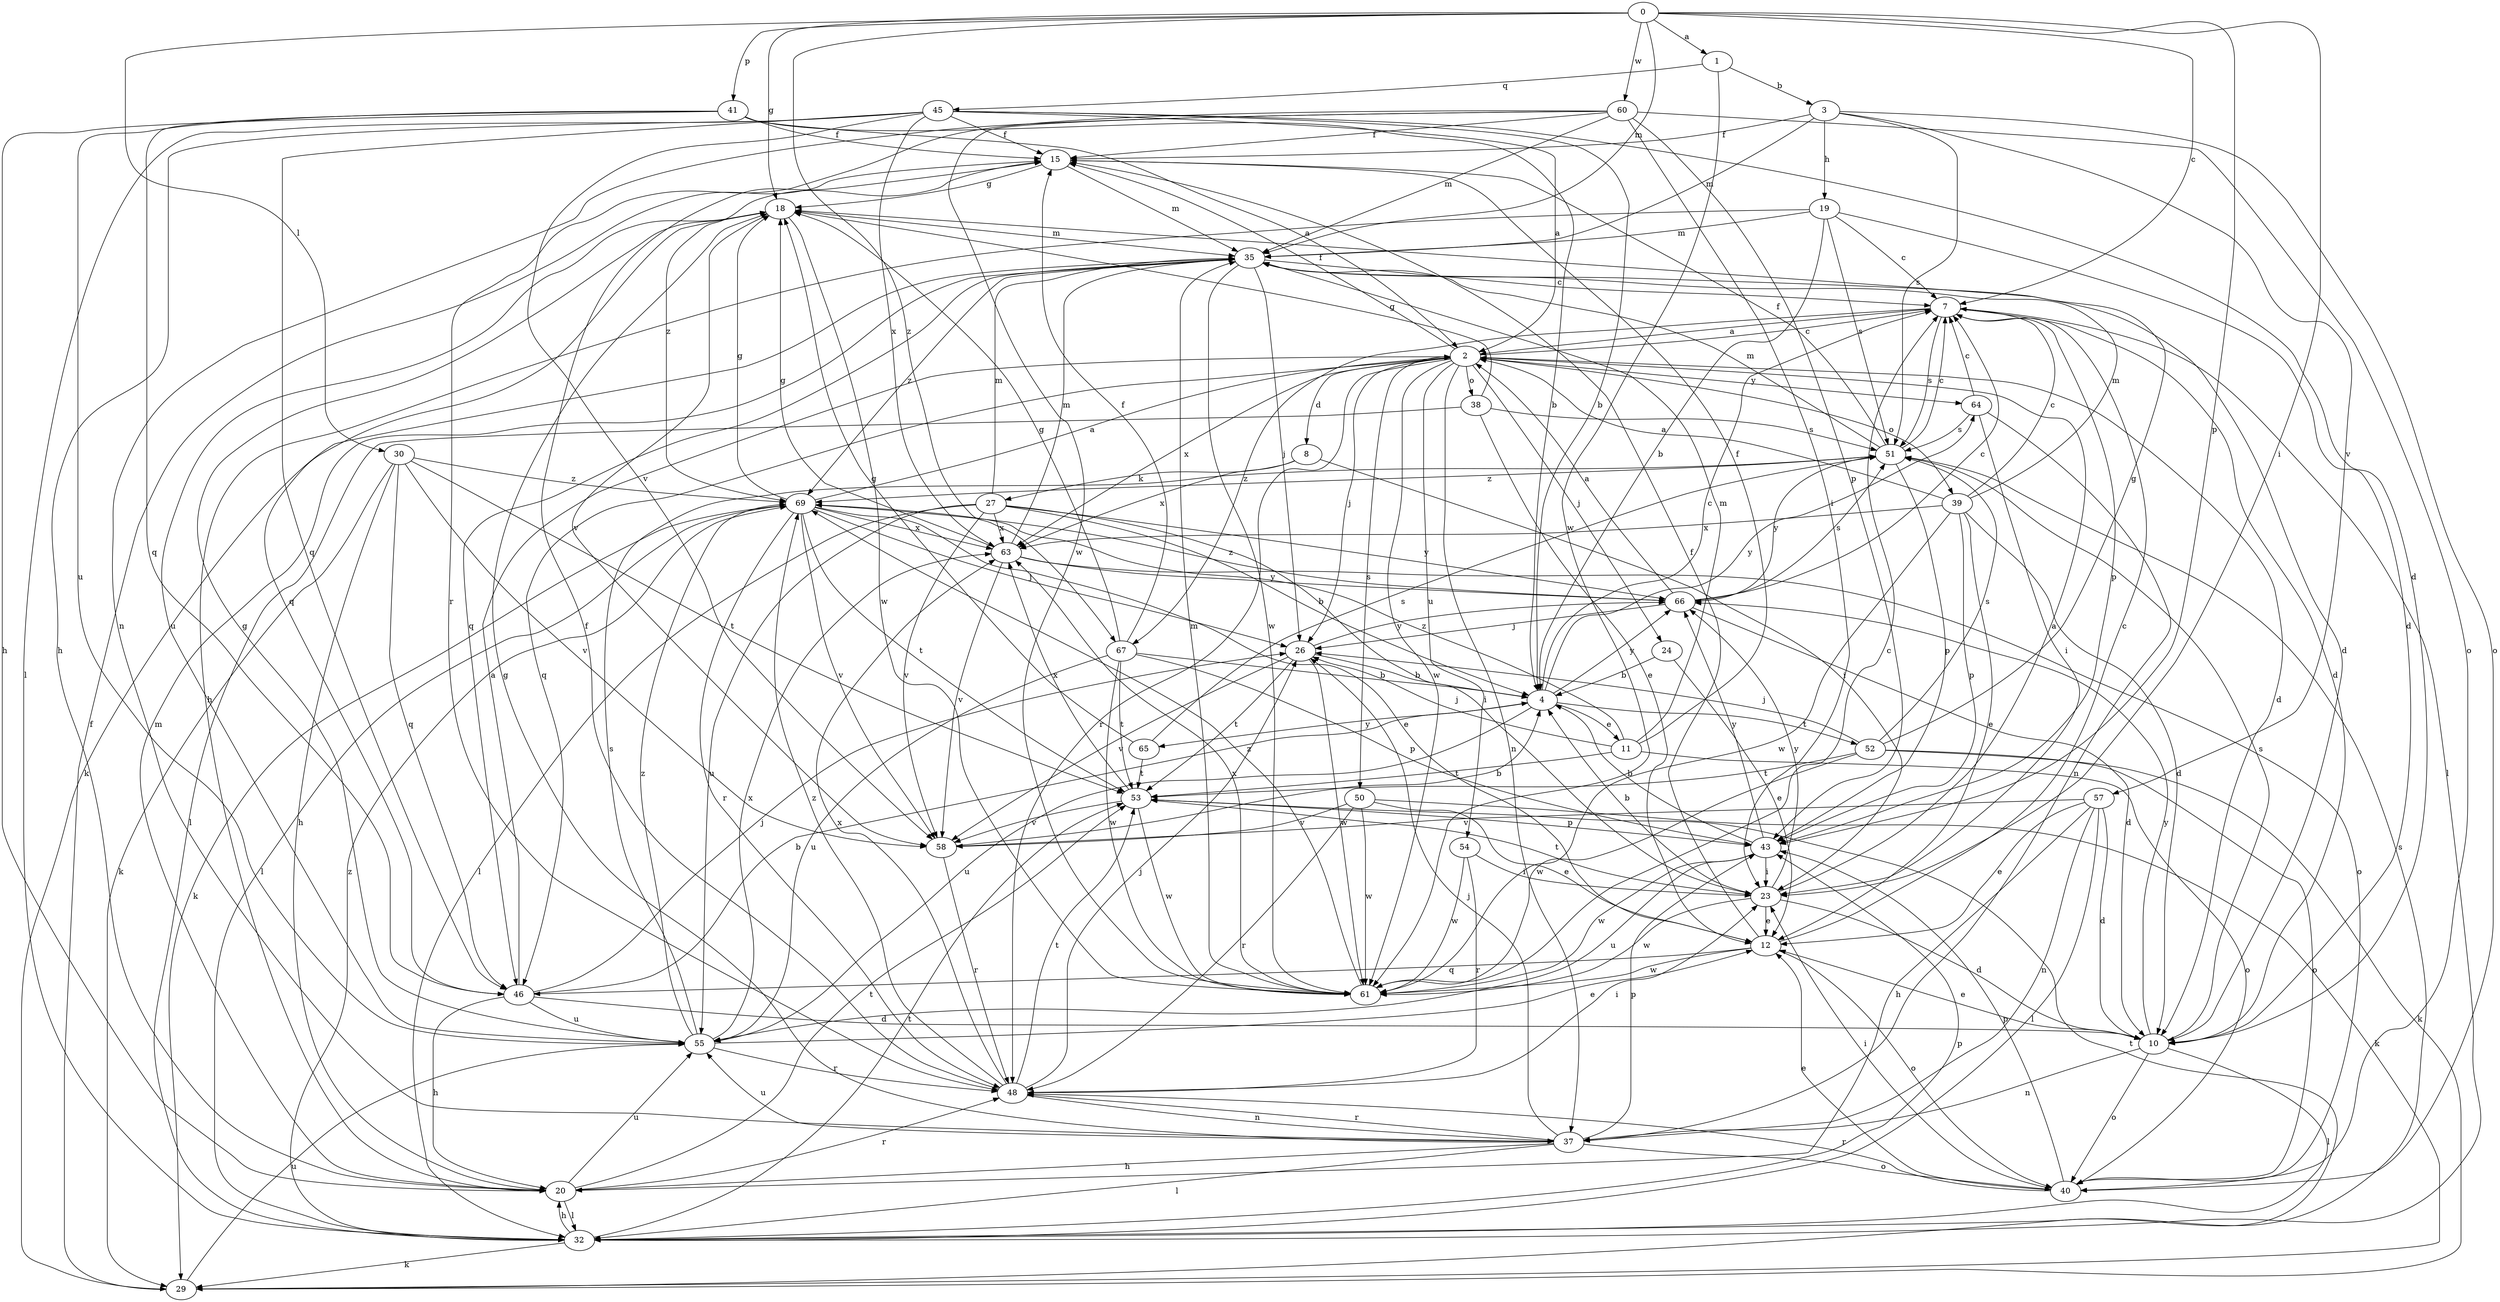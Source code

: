strict digraph  {
0;
1;
2;
3;
4;
7;
8;
10;
11;
12;
15;
18;
19;
20;
23;
24;
26;
27;
29;
30;
32;
35;
37;
38;
39;
40;
41;
43;
45;
46;
48;
50;
51;
52;
53;
54;
55;
57;
58;
60;
61;
63;
64;
65;
66;
67;
69;
0 -> 1  [label=a];
0 -> 7  [label=c];
0 -> 18  [label=g];
0 -> 23  [label=i];
0 -> 30  [label=l];
0 -> 35  [label=m];
0 -> 41  [label=p];
0 -> 43  [label=p];
0 -> 60  [label=w];
0 -> 67  [label=z];
1 -> 3  [label=b];
1 -> 45  [label=q];
1 -> 61  [label=w];
2 -> 7  [label=c];
2 -> 8  [label=d];
2 -> 10  [label=d];
2 -> 15  [label=f];
2 -> 24  [label=j];
2 -> 26  [label=j];
2 -> 37  [label=n];
2 -> 38  [label=o];
2 -> 39  [label=o];
2 -> 46  [label=q];
2 -> 48  [label=r];
2 -> 50  [label=s];
2 -> 54  [label=u];
2 -> 61  [label=w];
2 -> 63  [label=x];
2 -> 64  [label=y];
3 -> 15  [label=f];
3 -> 19  [label=h];
3 -> 35  [label=m];
3 -> 40  [label=o];
3 -> 51  [label=s];
3 -> 57  [label=v];
4 -> 7  [label=c];
4 -> 11  [label=e];
4 -> 52  [label=t];
4 -> 55  [label=u];
4 -> 64  [label=y];
4 -> 65  [label=y];
4 -> 66  [label=y];
7 -> 2  [label=a];
7 -> 10  [label=d];
7 -> 32  [label=l];
7 -> 43  [label=p];
7 -> 51  [label=s];
7 -> 67  [label=z];
8 -> 23  [label=i];
8 -> 27  [label=k];
8 -> 63  [label=x];
10 -> 12  [label=e];
10 -> 32  [label=l];
10 -> 37  [label=n];
10 -> 40  [label=o];
10 -> 51  [label=s];
10 -> 66  [label=y];
11 -> 15  [label=f];
11 -> 26  [label=j];
11 -> 35  [label=m];
11 -> 40  [label=o];
11 -> 53  [label=t];
11 -> 69  [label=z];
12 -> 7  [label=c];
12 -> 15  [label=f];
12 -> 40  [label=o];
12 -> 46  [label=q];
12 -> 61  [label=w];
15 -> 18  [label=g];
15 -> 35  [label=m];
15 -> 69  [label=z];
18 -> 35  [label=m];
18 -> 46  [label=q];
18 -> 55  [label=u];
18 -> 58  [label=v];
18 -> 61  [label=w];
19 -> 4  [label=b];
19 -> 7  [label=c];
19 -> 10  [label=d];
19 -> 20  [label=h];
19 -> 35  [label=m];
19 -> 51  [label=s];
20 -> 32  [label=l];
20 -> 35  [label=m];
20 -> 48  [label=r];
20 -> 53  [label=t];
20 -> 55  [label=u];
23 -> 2  [label=a];
23 -> 4  [label=b];
23 -> 10  [label=d];
23 -> 12  [label=e];
23 -> 53  [label=t];
23 -> 61  [label=w];
23 -> 66  [label=y];
24 -> 4  [label=b];
24 -> 12  [label=e];
26 -> 4  [label=b];
26 -> 53  [label=t];
26 -> 58  [label=v];
26 -> 61  [label=w];
26 -> 66  [label=y];
27 -> 4  [label=b];
27 -> 23  [label=i];
27 -> 32  [label=l];
27 -> 35  [label=m];
27 -> 55  [label=u];
27 -> 58  [label=v];
27 -> 63  [label=x];
27 -> 66  [label=y];
29 -> 15  [label=f];
29 -> 53  [label=t];
29 -> 55  [label=u];
30 -> 20  [label=h];
30 -> 29  [label=k];
30 -> 46  [label=q];
30 -> 53  [label=t];
30 -> 58  [label=v];
30 -> 69  [label=z];
32 -> 20  [label=h];
32 -> 29  [label=k];
32 -> 43  [label=p];
32 -> 51  [label=s];
32 -> 53  [label=t];
32 -> 69  [label=z];
35 -> 7  [label=c];
35 -> 10  [label=d];
35 -> 26  [label=j];
35 -> 29  [label=k];
35 -> 46  [label=q];
35 -> 61  [label=w];
35 -> 69  [label=z];
37 -> 18  [label=g];
37 -> 20  [label=h];
37 -> 26  [label=j];
37 -> 32  [label=l];
37 -> 40  [label=o];
37 -> 43  [label=p];
37 -> 48  [label=r];
37 -> 55  [label=u];
38 -> 12  [label=e];
38 -> 18  [label=g];
38 -> 32  [label=l];
38 -> 51  [label=s];
39 -> 2  [label=a];
39 -> 7  [label=c];
39 -> 10  [label=d];
39 -> 12  [label=e];
39 -> 35  [label=m];
39 -> 43  [label=p];
39 -> 61  [label=w];
39 -> 63  [label=x];
40 -> 12  [label=e];
40 -> 23  [label=i];
40 -> 43  [label=p];
40 -> 48  [label=r];
41 -> 2  [label=a];
41 -> 4  [label=b];
41 -> 15  [label=f];
41 -> 20  [label=h];
41 -> 46  [label=q];
41 -> 55  [label=u];
43 -> 4  [label=b];
43 -> 23  [label=i];
43 -> 55  [label=u];
43 -> 61  [label=w];
43 -> 66  [label=y];
45 -> 2  [label=a];
45 -> 4  [label=b];
45 -> 10  [label=d];
45 -> 15  [label=f];
45 -> 20  [label=h];
45 -> 32  [label=l];
45 -> 46  [label=q];
45 -> 58  [label=v];
45 -> 63  [label=x];
46 -> 2  [label=a];
46 -> 4  [label=b];
46 -> 10  [label=d];
46 -> 20  [label=h];
46 -> 26  [label=j];
46 -> 55  [label=u];
48 -> 15  [label=f];
48 -> 23  [label=i];
48 -> 26  [label=j];
48 -> 37  [label=n];
48 -> 53  [label=t];
48 -> 63  [label=x];
48 -> 69  [label=z];
50 -> 12  [label=e];
50 -> 29  [label=k];
50 -> 48  [label=r];
50 -> 58  [label=v];
50 -> 61  [label=w];
51 -> 7  [label=c];
51 -> 15  [label=f];
51 -> 35  [label=m];
51 -> 43  [label=p];
51 -> 66  [label=y];
51 -> 69  [label=z];
52 -> 18  [label=g];
52 -> 26  [label=j];
52 -> 29  [label=k];
52 -> 40  [label=o];
52 -> 51  [label=s];
52 -> 53  [label=t];
52 -> 61  [label=w];
53 -> 43  [label=p];
53 -> 58  [label=v];
53 -> 61  [label=w];
53 -> 63  [label=x];
54 -> 23  [label=i];
54 -> 48  [label=r];
54 -> 61  [label=w];
55 -> 12  [label=e];
55 -> 18  [label=g];
55 -> 48  [label=r];
55 -> 51  [label=s];
55 -> 63  [label=x];
55 -> 69  [label=z];
57 -> 10  [label=d];
57 -> 12  [label=e];
57 -> 20  [label=h];
57 -> 32  [label=l];
57 -> 37  [label=n];
57 -> 58  [label=v];
58 -> 4  [label=b];
58 -> 48  [label=r];
60 -> 15  [label=f];
60 -> 23  [label=i];
60 -> 35  [label=m];
60 -> 37  [label=n];
60 -> 40  [label=o];
60 -> 43  [label=p];
60 -> 48  [label=r];
60 -> 61  [label=w];
61 -> 7  [label=c];
61 -> 35  [label=m];
61 -> 63  [label=x];
61 -> 69  [label=z];
63 -> 18  [label=g];
63 -> 35  [label=m];
63 -> 40  [label=o];
63 -> 58  [label=v];
63 -> 66  [label=y];
64 -> 7  [label=c];
64 -> 23  [label=i];
64 -> 37  [label=n];
64 -> 51  [label=s];
65 -> 18  [label=g];
65 -> 51  [label=s];
65 -> 53  [label=t];
66 -> 2  [label=a];
66 -> 7  [label=c];
66 -> 10  [label=d];
66 -> 26  [label=j];
66 -> 51  [label=s];
66 -> 69  [label=z];
67 -> 4  [label=b];
67 -> 15  [label=f];
67 -> 18  [label=g];
67 -> 43  [label=p];
67 -> 53  [label=t];
67 -> 55  [label=u];
67 -> 61  [label=w];
69 -> 2  [label=a];
69 -> 12  [label=e];
69 -> 18  [label=g];
69 -> 26  [label=j];
69 -> 29  [label=k];
69 -> 32  [label=l];
69 -> 48  [label=r];
69 -> 53  [label=t];
69 -> 58  [label=v];
69 -> 63  [label=x];
}
